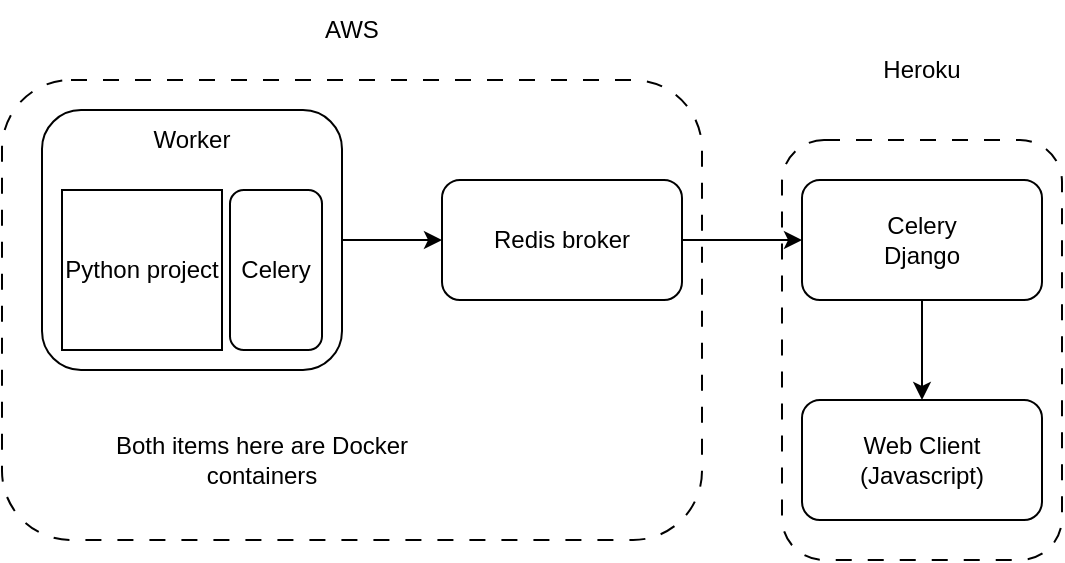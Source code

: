 <mxfile version="26.0.11">
  <diagram name="Page-1" id="KrkXiFnnHHNmZD6quqRk">
    <mxGraphModel dx="1050" dy="522" grid="1" gridSize="10" guides="1" tooltips="1" connect="1" arrows="1" fold="1" page="1" pageScale="1" pageWidth="827" pageHeight="1169" math="0" shadow="0">
      <root>
        <mxCell id="0" />
        <mxCell id="1" parent="0" />
        <mxCell id="njOPtyvvBXMwMofN9_Jq-20" style="edgeStyle=orthogonalEdgeStyle;rounded=0;orthogonalLoop=1;jettySize=auto;html=1;exitX=0.5;exitY=1;exitDx=0;exitDy=0;" edge="1" parent="1" source="njOPtyvvBXMwMofN9_Jq-3" target="njOPtyvvBXMwMofN9_Jq-6">
          <mxGeometry relative="1" as="geometry" />
        </mxCell>
        <mxCell id="njOPtyvvBXMwMofN9_Jq-3" value="Celery&lt;br&gt;Django" style="rounded=1;whiteSpace=wrap;html=1;" vertex="1" parent="1">
          <mxGeometry x="570" y="120" width="120" height="60" as="geometry" />
        </mxCell>
        <mxCell id="njOPtyvvBXMwMofN9_Jq-16" style="edgeStyle=orthogonalEdgeStyle;rounded=0;orthogonalLoop=1;jettySize=auto;html=1;exitX=1;exitY=0.5;exitDx=0;exitDy=0;entryX=0;entryY=0.5;entryDx=0;entryDy=0;" edge="1" parent="1" source="njOPtyvvBXMwMofN9_Jq-5" target="njOPtyvvBXMwMofN9_Jq-3">
          <mxGeometry relative="1" as="geometry" />
        </mxCell>
        <mxCell id="njOPtyvvBXMwMofN9_Jq-5" value="Redis broker" style="rounded=1;whiteSpace=wrap;html=1;" vertex="1" parent="1">
          <mxGeometry x="390" y="120" width="120" height="60" as="geometry" />
        </mxCell>
        <mxCell id="njOPtyvvBXMwMofN9_Jq-6" value="Web Client (Javascript)" style="rounded=1;whiteSpace=wrap;html=1;" vertex="1" parent="1">
          <mxGeometry x="570" y="230" width="120" height="60" as="geometry" />
        </mxCell>
        <mxCell id="njOPtyvvBXMwMofN9_Jq-10" value="" style="group" vertex="1" connectable="0" parent="1">
          <mxGeometry x="190" y="85" width="150" height="130" as="geometry" />
        </mxCell>
        <mxCell id="njOPtyvvBXMwMofN9_Jq-8" value="" style="rounded=1;whiteSpace=wrap;html=1;" vertex="1" parent="njOPtyvvBXMwMofN9_Jq-10">
          <mxGeometry width="150" height="130" as="geometry" />
        </mxCell>
        <mxCell id="njOPtyvvBXMwMofN9_Jq-1" value="Python project" style="whiteSpace=wrap;html=1;aspect=fixed;" vertex="1" parent="njOPtyvvBXMwMofN9_Jq-10">
          <mxGeometry x="10" y="40" width="80" height="80" as="geometry" />
        </mxCell>
        <mxCell id="njOPtyvvBXMwMofN9_Jq-2" value="Celery" style="rounded=1;whiteSpace=wrap;html=1;" vertex="1" parent="njOPtyvvBXMwMofN9_Jq-10">
          <mxGeometry x="94" y="40" width="46" height="80" as="geometry" />
        </mxCell>
        <mxCell id="njOPtyvvBXMwMofN9_Jq-9" value="Worker" style="text;html=1;align=center;verticalAlign=middle;whiteSpace=wrap;rounded=0;" vertex="1" parent="njOPtyvvBXMwMofN9_Jq-10">
          <mxGeometry x="45" width="60" height="30" as="geometry" />
        </mxCell>
        <mxCell id="njOPtyvvBXMwMofN9_Jq-15" style="edgeStyle=orthogonalEdgeStyle;rounded=0;orthogonalLoop=1;jettySize=auto;html=1;exitX=1;exitY=0.5;exitDx=0;exitDy=0;" edge="1" parent="1" source="njOPtyvvBXMwMofN9_Jq-8" target="njOPtyvvBXMwMofN9_Jq-5">
          <mxGeometry relative="1" as="geometry" />
        </mxCell>
        <mxCell id="njOPtyvvBXMwMofN9_Jq-21" value="" style="rounded=1;whiteSpace=wrap;html=1;dashed=1;dashPattern=8 8;fillColor=none;" vertex="1" parent="1">
          <mxGeometry x="560" y="100" width="140" height="210" as="geometry" />
        </mxCell>
        <mxCell id="njOPtyvvBXMwMofN9_Jq-22" value="" style="rounded=1;whiteSpace=wrap;html=1;dashed=1;dashPattern=8 8;fillColor=none;" vertex="1" parent="1">
          <mxGeometry x="170" y="70" width="350" height="230" as="geometry" />
        </mxCell>
        <mxCell id="njOPtyvvBXMwMofN9_Jq-23" value="AWS" style="text;html=1;align=center;verticalAlign=middle;whiteSpace=wrap;rounded=0;" vertex="1" parent="1">
          <mxGeometry x="315" y="30" width="60" height="30" as="geometry" />
        </mxCell>
        <mxCell id="njOPtyvvBXMwMofN9_Jq-24" value="Heroku" style="text;html=1;align=center;verticalAlign=middle;whiteSpace=wrap;rounded=0;" vertex="1" parent="1">
          <mxGeometry x="600" y="50" width="60" height="30" as="geometry" />
        </mxCell>
        <mxCell id="njOPtyvvBXMwMofN9_Jq-25" value="Both items here are Docker containers" style="text;html=1;align=center;verticalAlign=middle;whiteSpace=wrap;rounded=0;" vertex="1" parent="1">
          <mxGeometry x="200" y="245" width="200" height="30" as="geometry" />
        </mxCell>
      </root>
    </mxGraphModel>
  </diagram>
</mxfile>
